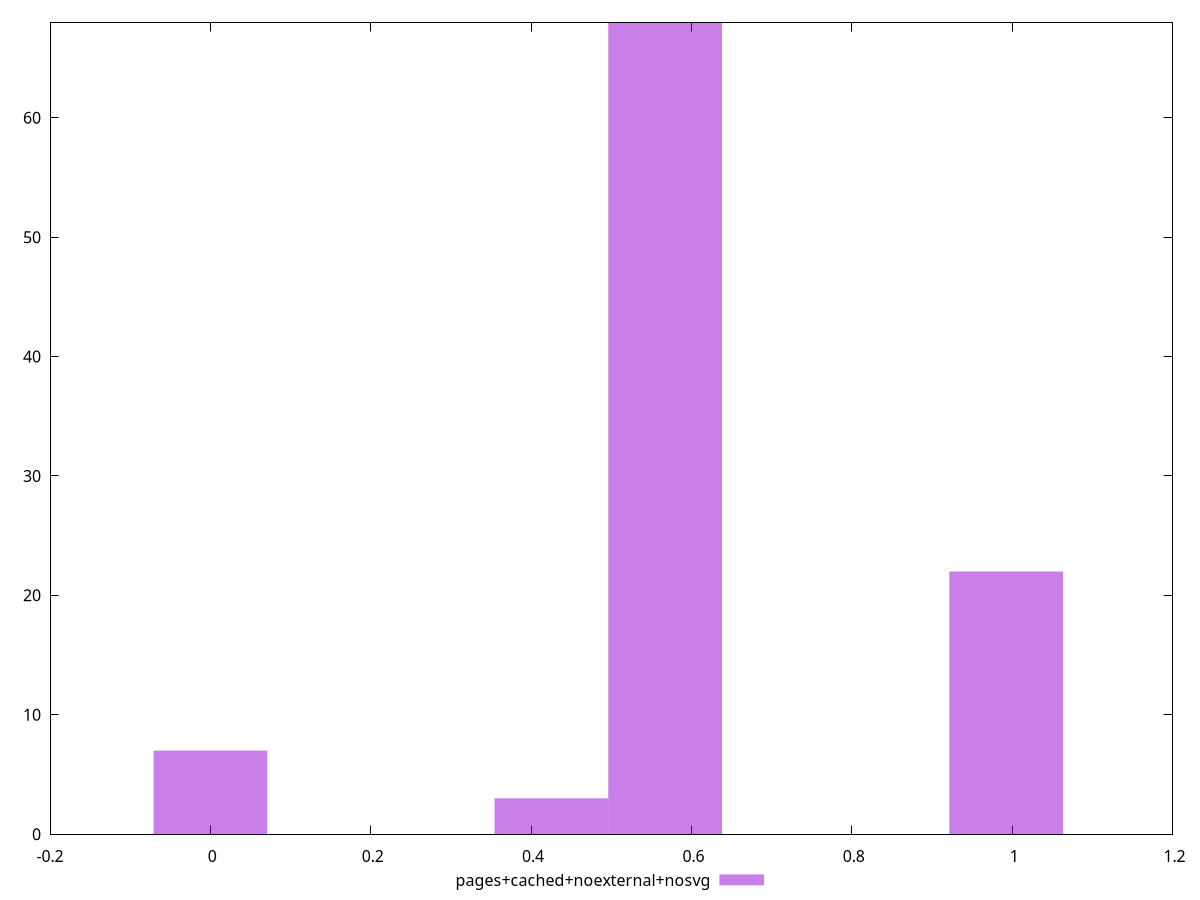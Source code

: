 $_pagesCachedNoexternalNosvg <<EOF
0.9925573485285468 22
0.5671756277305982 68
0.4253817207979486 3
0 7
EOF
set key outside below
set terminal pngcairo
set output "report_00004_2020-11-02T20-21-41.718Z/cumulative-layout-shift/pages+cached+noexternal+nosvg//hist.png"
set yrange [0:68]
set boxwidth 0.14179390693264954
set style fill transparent solid 0.5 noborder
plot $_pagesCachedNoexternalNosvg title "pages+cached+noexternal+nosvg" with boxes ,